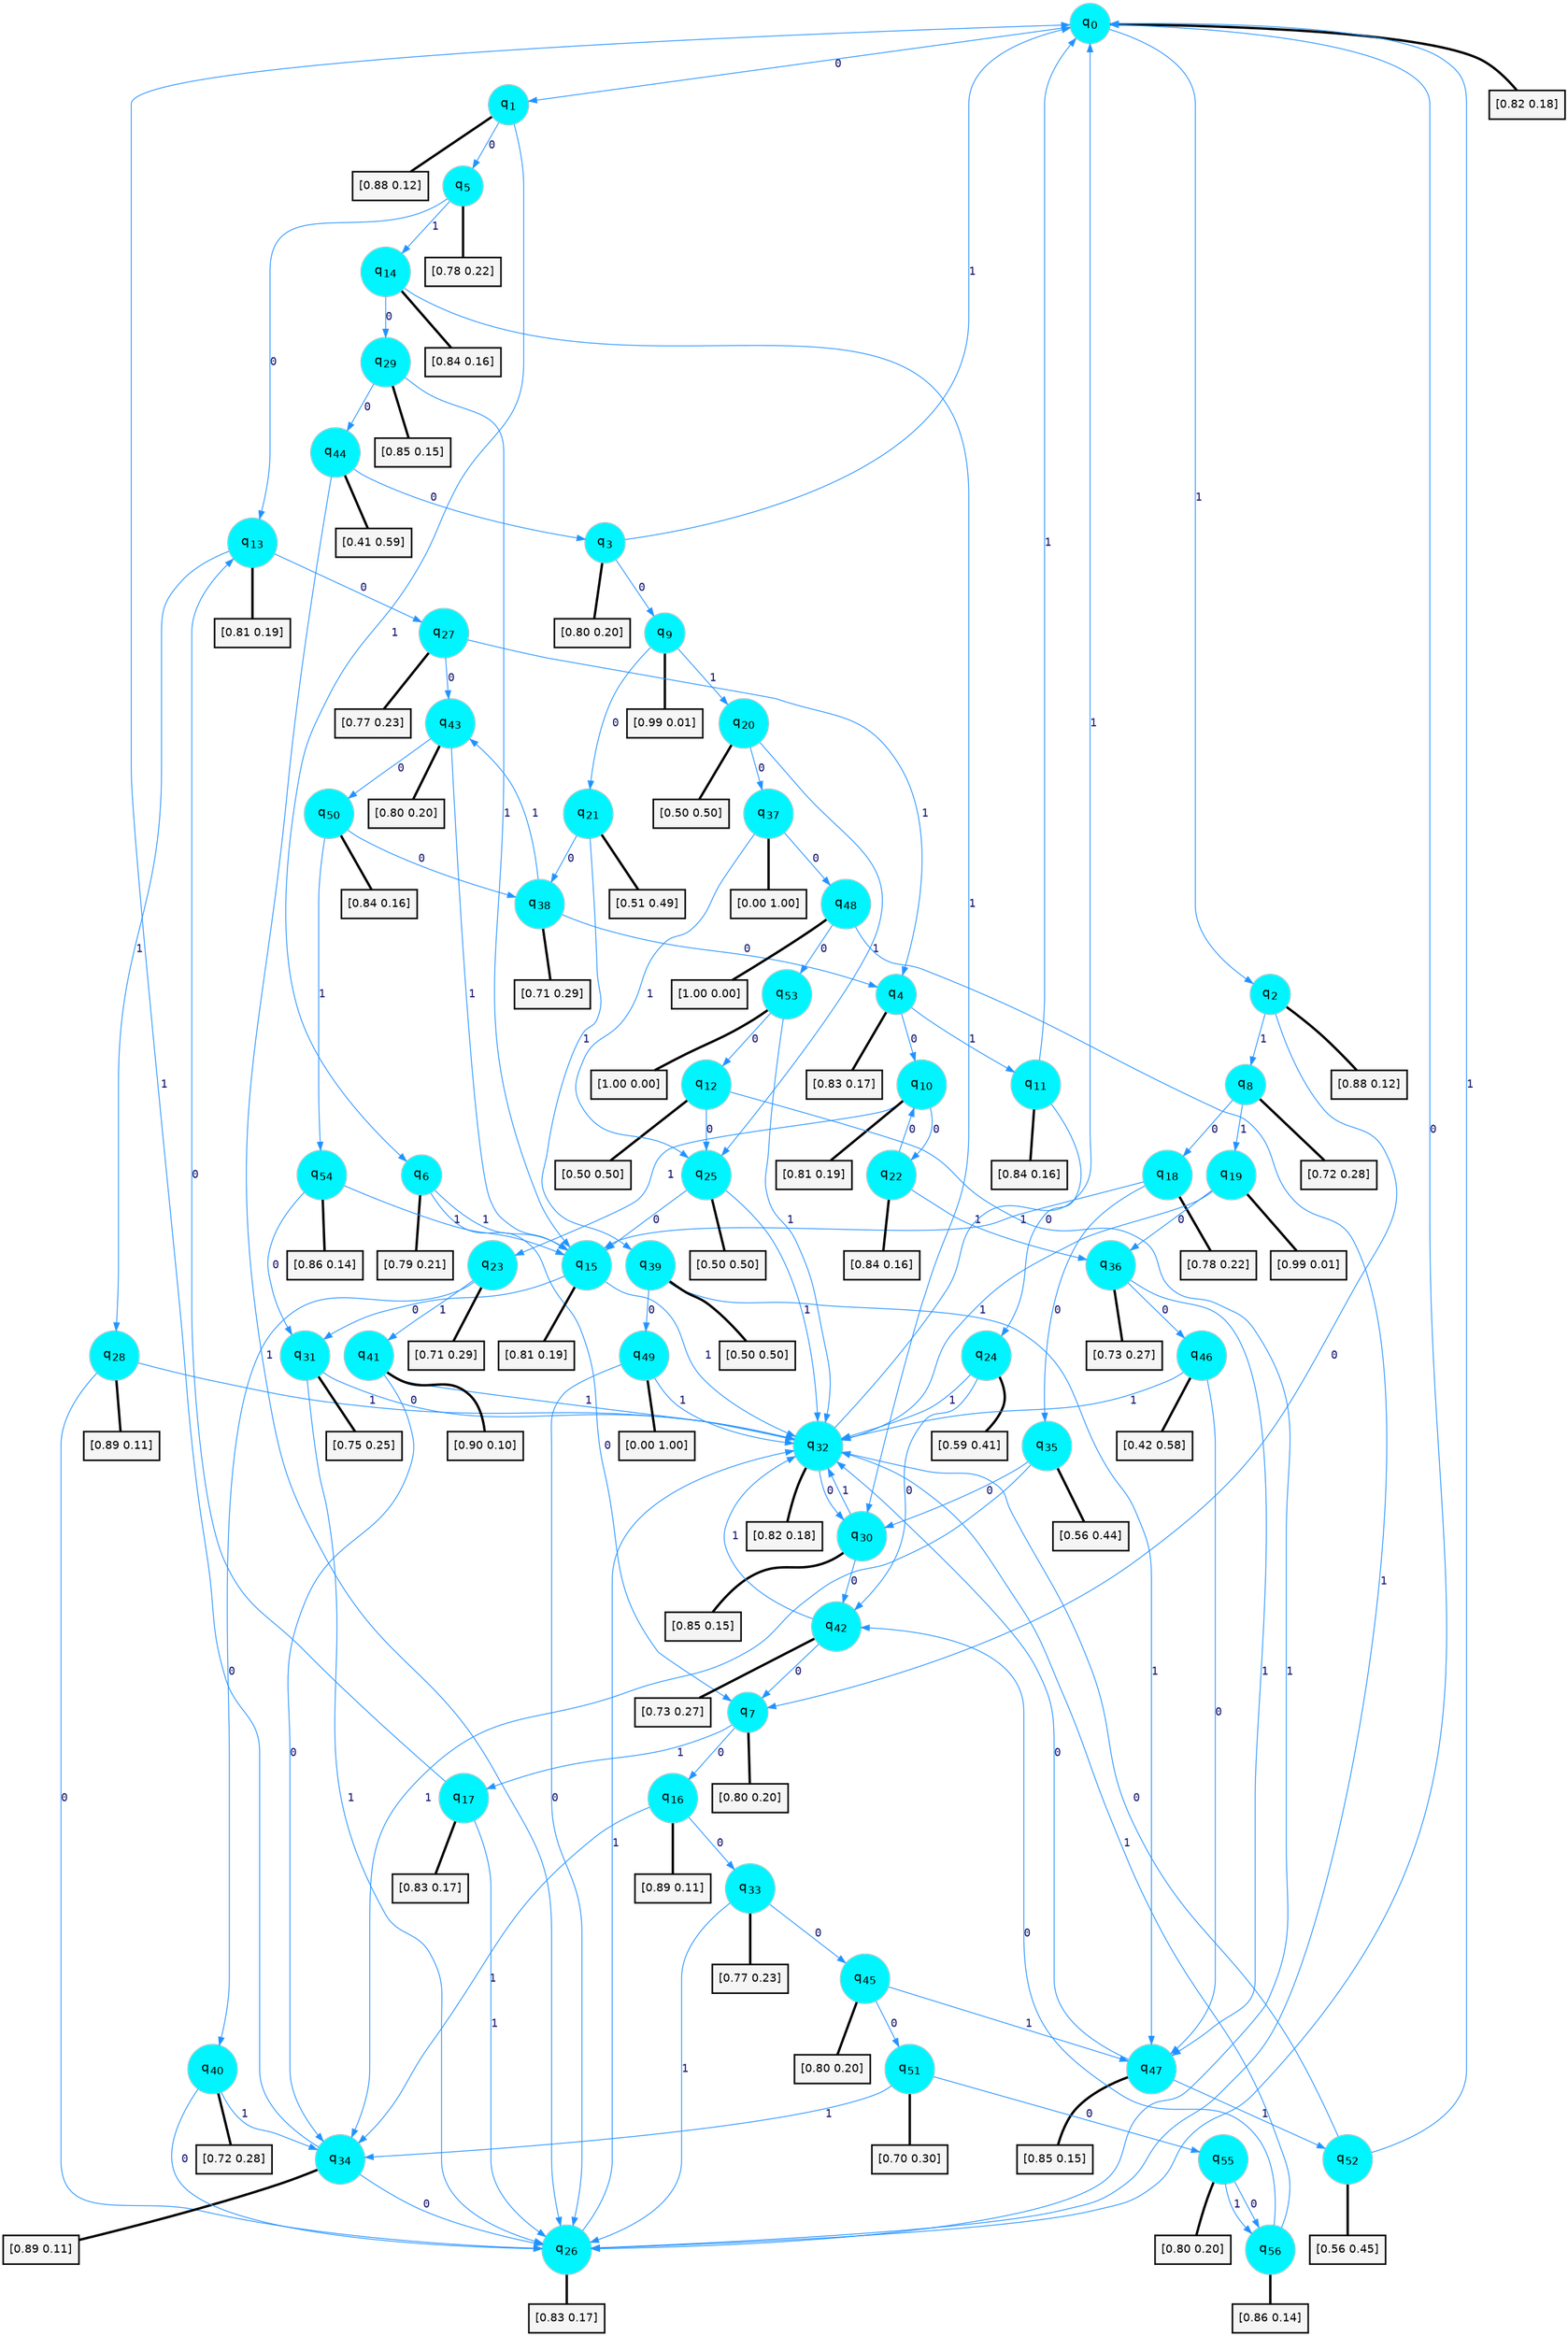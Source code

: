 digraph G {
graph [
bgcolor=transparent, dpi=300, rankdir=TD, size="40,25"];
node [
color=gray, fillcolor=turquoise1, fontcolor=black, fontname=Helvetica, fontsize=16, fontweight=bold, shape=circle, style=filled];
edge [
arrowsize=1, color=dodgerblue1, fontcolor=midnightblue, fontname=courier, fontweight=bold, penwidth=1, style=solid, weight=20];
0[label=<q<SUB>0</SUB>>];
1[label=<q<SUB>1</SUB>>];
2[label=<q<SUB>2</SUB>>];
3[label=<q<SUB>3</SUB>>];
4[label=<q<SUB>4</SUB>>];
5[label=<q<SUB>5</SUB>>];
6[label=<q<SUB>6</SUB>>];
7[label=<q<SUB>7</SUB>>];
8[label=<q<SUB>8</SUB>>];
9[label=<q<SUB>9</SUB>>];
10[label=<q<SUB>10</SUB>>];
11[label=<q<SUB>11</SUB>>];
12[label=<q<SUB>12</SUB>>];
13[label=<q<SUB>13</SUB>>];
14[label=<q<SUB>14</SUB>>];
15[label=<q<SUB>15</SUB>>];
16[label=<q<SUB>16</SUB>>];
17[label=<q<SUB>17</SUB>>];
18[label=<q<SUB>18</SUB>>];
19[label=<q<SUB>19</SUB>>];
20[label=<q<SUB>20</SUB>>];
21[label=<q<SUB>21</SUB>>];
22[label=<q<SUB>22</SUB>>];
23[label=<q<SUB>23</SUB>>];
24[label=<q<SUB>24</SUB>>];
25[label=<q<SUB>25</SUB>>];
26[label=<q<SUB>26</SUB>>];
27[label=<q<SUB>27</SUB>>];
28[label=<q<SUB>28</SUB>>];
29[label=<q<SUB>29</SUB>>];
30[label=<q<SUB>30</SUB>>];
31[label=<q<SUB>31</SUB>>];
32[label=<q<SUB>32</SUB>>];
33[label=<q<SUB>33</SUB>>];
34[label=<q<SUB>34</SUB>>];
35[label=<q<SUB>35</SUB>>];
36[label=<q<SUB>36</SUB>>];
37[label=<q<SUB>37</SUB>>];
38[label=<q<SUB>38</SUB>>];
39[label=<q<SUB>39</SUB>>];
40[label=<q<SUB>40</SUB>>];
41[label=<q<SUB>41</SUB>>];
42[label=<q<SUB>42</SUB>>];
43[label=<q<SUB>43</SUB>>];
44[label=<q<SUB>44</SUB>>];
45[label=<q<SUB>45</SUB>>];
46[label=<q<SUB>46</SUB>>];
47[label=<q<SUB>47</SUB>>];
48[label=<q<SUB>48</SUB>>];
49[label=<q<SUB>49</SUB>>];
50[label=<q<SUB>50</SUB>>];
51[label=<q<SUB>51</SUB>>];
52[label=<q<SUB>52</SUB>>];
53[label=<q<SUB>53</SUB>>];
54[label=<q<SUB>54</SUB>>];
55[label=<q<SUB>55</SUB>>];
56[label=<q<SUB>56</SUB>>];
57[label="[0.82 0.18]", shape=box,fontcolor=black, fontname=Helvetica, fontsize=14, penwidth=2, fillcolor=whitesmoke,color=black];
58[label="[0.88 0.12]", shape=box,fontcolor=black, fontname=Helvetica, fontsize=14, penwidth=2, fillcolor=whitesmoke,color=black];
59[label="[0.88 0.12]", shape=box,fontcolor=black, fontname=Helvetica, fontsize=14, penwidth=2, fillcolor=whitesmoke,color=black];
60[label="[0.80 0.20]", shape=box,fontcolor=black, fontname=Helvetica, fontsize=14, penwidth=2, fillcolor=whitesmoke,color=black];
61[label="[0.83 0.17]", shape=box,fontcolor=black, fontname=Helvetica, fontsize=14, penwidth=2, fillcolor=whitesmoke,color=black];
62[label="[0.78 0.22]", shape=box,fontcolor=black, fontname=Helvetica, fontsize=14, penwidth=2, fillcolor=whitesmoke,color=black];
63[label="[0.79 0.21]", shape=box,fontcolor=black, fontname=Helvetica, fontsize=14, penwidth=2, fillcolor=whitesmoke,color=black];
64[label="[0.80 0.20]", shape=box,fontcolor=black, fontname=Helvetica, fontsize=14, penwidth=2, fillcolor=whitesmoke,color=black];
65[label="[0.72 0.28]", shape=box,fontcolor=black, fontname=Helvetica, fontsize=14, penwidth=2, fillcolor=whitesmoke,color=black];
66[label="[0.99 0.01]", shape=box,fontcolor=black, fontname=Helvetica, fontsize=14, penwidth=2, fillcolor=whitesmoke,color=black];
67[label="[0.81 0.19]", shape=box,fontcolor=black, fontname=Helvetica, fontsize=14, penwidth=2, fillcolor=whitesmoke,color=black];
68[label="[0.84 0.16]", shape=box,fontcolor=black, fontname=Helvetica, fontsize=14, penwidth=2, fillcolor=whitesmoke,color=black];
69[label="[0.50 0.50]", shape=box,fontcolor=black, fontname=Helvetica, fontsize=14, penwidth=2, fillcolor=whitesmoke,color=black];
70[label="[0.81 0.19]", shape=box,fontcolor=black, fontname=Helvetica, fontsize=14, penwidth=2, fillcolor=whitesmoke,color=black];
71[label="[0.84 0.16]", shape=box,fontcolor=black, fontname=Helvetica, fontsize=14, penwidth=2, fillcolor=whitesmoke,color=black];
72[label="[0.81 0.19]", shape=box,fontcolor=black, fontname=Helvetica, fontsize=14, penwidth=2, fillcolor=whitesmoke,color=black];
73[label="[0.89 0.11]", shape=box,fontcolor=black, fontname=Helvetica, fontsize=14, penwidth=2, fillcolor=whitesmoke,color=black];
74[label="[0.83 0.17]", shape=box,fontcolor=black, fontname=Helvetica, fontsize=14, penwidth=2, fillcolor=whitesmoke,color=black];
75[label="[0.78 0.22]", shape=box,fontcolor=black, fontname=Helvetica, fontsize=14, penwidth=2, fillcolor=whitesmoke,color=black];
76[label="[0.99 0.01]", shape=box,fontcolor=black, fontname=Helvetica, fontsize=14, penwidth=2, fillcolor=whitesmoke,color=black];
77[label="[0.50 0.50]", shape=box,fontcolor=black, fontname=Helvetica, fontsize=14, penwidth=2, fillcolor=whitesmoke,color=black];
78[label="[0.51 0.49]", shape=box,fontcolor=black, fontname=Helvetica, fontsize=14, penwidth=2, fillcolor=whitesmoke,color=black];
79[label="[0.84 0.16]", shape=box,fontcolor=black, fontname=Helvetica, fontsize=14, penwidth=2, fillcolor=whitesmoke,color=black];
80[label="[0.71 0.29]", shape=box,fontcolor=black, fontname=Helvetica, fontsize=14, penwidth=2, fillcolor=whitesmoke,color=black];
81[label="[0.59 0.41]", shape=box,fontcolor=black, fontname=Helvetica, fontsize=14, penwidth=2, fillcolor=whitesmoke,color=black];
82[label="[0.50 0.50]", shape=box,fontcolor=black, fontname=Helvetica, fontsize=14, penwidth=2, fillcolor=whitesmoke,color=black];
83[label="[0.83 0.17]", shape=box,fontcolor=black, fontname=Helvetica, fontsize=14, penwidth=2, fillcolor=whitesmoke,color=black];
84[label="[0.77 0.23]", shape=box,fontcolor=black, fontname=Helvetica, fontsize=14, penwidth=2, fillcolor=whitesmoke,color=black];
85[label="[0.89 0.11]", shape=box,fontcolor=black, fontname=Helvetica, fontsize=14, penwidth=2, fillcolor=whitesmoke,color=black];
86[label="[0.85 0.15]", shape=box,fontcolor=black, fontname=Helvetica, fontsize=14, penwidth=2, fillcolor=whitesmoke,color=black];
87[label="[0.85 0.15]", shape=box,fontcolor=black, fontname=Helvetica, fontsize=14, penwidth=2, fillcolor=whitesmoke,color=black];
88[label="[0.75 0.25]", shape=box,fontcolor=black, fontname=Helvetica, fontsize=14, penwidth=2, fillcolor=whitesmoke,color=black];
89[label="[0.82 0.18]", shape=box,fontcolor=black, fontname=Helvetica, fontsize=14, penwidth=2, fillcolor=whitesmoke,color=black];
90[label="[0.77 0.23]", shape=box,fontcolor=black, fontname=Helvetica, fontsize=14, penwidth=2, fillcolor=whitesmoke,color=black];
91[label="[0.89 0.11]", shape=box,fontcolor=black, fontname=Helvetica, fontsize=14, penwidth=2, fillcolor=whitesmoke,color=black];
92[label="[0.56 0.44]", shape=box,fontcolor=black, fontname=Helvetica, fontsize=14, penwidth=2, fillcolor=whitesmoke,color=black];
93[label="[0.73 0.27]", shape=box,fontcolor=black, fontname=Helvetica, fontsize=14, penwidth=2, fillcolor=whitesmoke,color=black];
94[label="[0.00 1.00]", shape=box,fontcolor=black, fontname=Helvetica, fontsize=14, penwidth=2, fillcolor=whitesmoke,color=black];
95[label="[0.71 0.29]", shape=box,fontcolor=black, fontname=Helvetica, fontsize=14, penwidth=2, fillcolor=whitesmoke,color=black];
96[label="[0.50 0.50]", shape=box,fontcolor=black, fontname=Helvetica, fontsize=14, penwidth=2, fillcolor=whitesmoke,color=black];
97[label="[0.72 0.28]", shape=box,fontcolor=black, fontname=Helvetica, fontsize=14, penwidth=2, fillcolor=whitesmoke,color=black];
98[label="[0.90 0.10]", shape=box,fontcolor=black, fontname=Helvetica, fontsize=14, penwidth=2, fillcolor=whitesmoke,color=black];
99[label="[0.73 0.27]", shape=box,fontcolor=black, fontname=Helvetica, fontsize=14, penwidth=2, fillcolor=whitesmoke,color=black];
100[label="[0.80 0.20]", shape=box,fontcolor=black, fontname=Helvetica, fontsize=14, penwidth=2, fillcolor=whitesmoke,color=black];
101[label="[0.41 0.59]", shape=box,fontcolor=black, fontname=Helvetica, fontsize=14, penwidth=2, fillcolor=whitesmoke,color=black];
102[label="[0.80 0.20]", shape=box,fontcolor=black, fontname=Helvetica, fontsize=14, penwidth=2, fillcolor=whitesmoke,color=black];
103[label="[0.42 0.58]", shape=box,fontcolor=black, fontname=Helvetica, fontsize=14, penwidth=2, fillcolor=whitesmoke,color=black];
104[label="[0.85 0.15]", shape=box,fontcolor=black, fontname=Helvetica, fontsize=14, penwidth=2, fillcolor=whitesmoke,color=black];
105[label="[1.00 0.00]", shape=box,fontcolor=black, fontname=Helvetica, fontsize=14, penwidth=2, fillcolor=whitesmoke,color=black];
106[label="[0.00 1.00]", shape=box,fontcolor=black, fontname=Helvetica, fontsize=14, penwidth=2, fillcolor=whitesmoke,color=black];
107[label="[0.84 0.16]", shape=box,fontcolor=black, fontname=Helvetica, fontsize=14, penwidth=2, fillcolor=whitesmoke,color=black];
108[label="[0.70 0.30]", shape=box,fontcolor=black, fontname=Helvetica, fontsize=14, penwidth=2, fillcolor=whitesmoke,color=black];
109[label="[0.56 0.45]", shape=box,fontcolor=black, fontname=Helvetica, fontsize=14, penwidth=2, fillcolor=whitesmoke,color=black];
110[label="[1.00 0.00]", shape=box,fontcolor=black, fontname=Helvetica, fontsize=14, penwidth=2, fillcolor=whitesmoke,color=black];
111[label="[0.86 0.14]", shape=box,fontcolor=black, fontname=Helvetica, fontsize=14, penwidth=2, fillcolor=whitesmoke,color=black];
112[label="[0.80 0.20]", shape=box,fontcolor=black, fontname=Helvetica, fontsize=14, penwidth=2, fillcolor=whitesmoke,color=black];
113[label="[0.86 0.14]", shape=box,fontcolor=black, fontname=Helvetica, fontsize=14, penwidth=2, fillcolor=whitesmoke,color=black];
0->1 [label=0];
0->2 [label=1];
0->57 [arrowhead=none, penwidth=3,color=black];
1->5 [label=0];
1->6 [label=1];
1->58 [arrowhead=none, penwidth=3,color=black];
2->7 [label=0];
2->8 [label=1];
2->59 [arrowhead=none, penwidth=3,color=black];
3->9 [label=0];
3->0 [label=1];
3->60 [arrowhead=none, penwidth=3,color=black];
4->10 [label=0];
4->11 [label=1];
4->61 [arrowhead=none, penwidth=3,color=black];
5->13 [label=0];
5->14 [label=1];
5->62 [arrowhead=none, penwidth=3,color=black];
6->7 [label=0];
6->15 [label=1];
6->63 [arrowhead=none, penwidth=3,color=black];
7->16 [label=0];
7->17 [label=1];
7->64 [arrowhead=none, penwidth=3,color=black];
8->18 [label=0];
8->19 [label=1];
8->65 [arrowhead=none, penwidth=3,color=black];
9->21 [label=0];
9->20 [label=1];
9->66 [arrowhead=none, penwidth=3,color=black];
10->22 [label=0];
10->23 [label=1];
10->67 [arrowhead=none, penwidth=3,color=black];
11->24 [label=0];
11->0 [label=1];
11->68 [arrowhead=none, penwidth=3,color=black];
12->25 [label=0];
12->26 [label=1];
12->69 [arrowhead=none, penwidth=3,color=black];
13->27 [label=0];
13->28 [label=1];
13->70 [arrowhead=none, penwidth=3,color=black];
14->29 [label=0];
14->30 [label=1];
14->71 [arrowhead=none, penwidth=3,color=black];
15->31 [label=0];
15->32 [label=1];
15->72 [arrowhead=none, penwidth=3,color=black];
16->33 [label=0];
16->34 [label=1];
16->73 [arrowhead=none, penwidth=3,color=black];
17->13 [label=0];
17->26 [label=1];
17->74 [arrowhead=none, penwidth=3,color=black];
18->35 [label=0];
18->15 [label=1];
18->75 [arrowhead=none, penwidth=3,color=black];
19->36 [label=0];
19->32 [label=1];
19->76 [arrowhead=none, penwidth=3,color=black];
20->37 [label=0];
20->25 [label=1];
20->77 [arrowhead=none, penwidth=3,color=black];
21->38 [label=0];
21->39 [label=1];
21->78 [arrowhead=none, penwidth=3,color=black];
22->10 [label=0];
22->36 [label=1];
22->79 [arrowhead=none, penwidth=3,color=black];
23->40 [label=0];
23->41 [label=1];
23->80 [arrowhead=none, penwidth=3,color=black];
24->42 [label=0];
24->32 [label=1];
24->81 [arrowhead=none, penwidth=3,color=black];
25->15 [label=0];
25->32 [label=1];
25->82 [arrowhead=none, penwidth=3,color=black];
26->0 [label=0];
26->32 [label=1];
26->83 [arrowhead=none, penwidth=3,color=black];
27->43 [label=0];
27->4 [label=1];
27->84 [arrowhead=none, penwidth=3,color=black];
28->26 [label=0];
28->32 [label=1];
28->85 [arrowhead=none, penwidth=3,color=black];
29->44 [label=0];
29->15 [label=1];
29->86 [arrowhead=none, penwidth=3,color=black];
30->42 [label=0];
30->32 [label=1];
30->87 [arrowhead=none, penwidth=3,color=black];
31->32 [label=0];
31->26 [label=1];
31->88 [arrowhead=none, penwidth=3,color=black];
32->30 [label=0];
32->0 [label=1];
32->89 [arrowhead=none, penwidth=3,color=black];
33->45 [label=0];
33->26 [label=1];
33->90 [arrowhead=none, penwidth=3,color=black];
34->26 [label=0];
34->0 [label=1];
34->91 [arrowhead=none, penwidth=3,color=black];
35->30 [label=0];
35->34 [label=1];
35->92 [arrowhead=none, penwidth=3,color=black];
36->46 [label=0];
36->47 [label=1];
36->93 [arrowhead=none, penwidth=3,color=black];
37->48 [label=0];
37->25 [label=1];
37->94 [arrowhead=none, penwidth=3,color=black];
38->4 [label=0];
38->43 [label=1];
38->95 [arrowhead=none, penwidth=3,color=black];
39->49 [label=0];
39->47 [label=1];
39->96 [arrowhead=none, penwidth=3,color=black];
40->26 [label=0];
40->34 [label=1];
40->97 [arrowhead=none, penwidth=3,color=black];
41->34 [label=0];
41->32 [label=1];
41->98 [arrowhead=none, penwidth=3,color=black];
42->7 [label=0];
42->32 [label=1];
42->99 [arrowhead=none, penwidth=3,color=black];
43->50 [label=0];
43->15 [label=1];
43->100 [arrowhead=none, penwidth=3,color=black];
44->3 [label=0];
44->26 [label=1];
44->101 [arrowhead=none, penwidth=3,color=black];
45->51 [label=0];
45->47 [label=1];
45->102 [arrowhead=none, penwidth=3,color=black];
46->47 [label=0];
46->32 [label=1];
46->103 [arrowhead=none, penwidth=3,color=black];
47->32 [label=0];
47->52 [label=1];
47->104 [arrowhead=none, penwidth=3,color=black];
48->53 [label=0];
48->26 [label=1];
48->105 [arrowhead=none, penwidth=3,color=black];
49->26 [label=0];
49->32 [label=1];
49->106 [arrowhead=none, penwidth=3,color=black];
50->38 [label=0];
50->54 [label=1];
50->107 [arrowhead=none, penwidth=3,color=black];
51->55 [label=0];
51->34 [label=1];
51->108 [arrowhead=none, penwidth=3,color=black];
52->32 [label=0];
52->0 [label=1];
52->109 [arrowhead=none, penwidth=3,color=black];
53->12 [label=0];
53->32 [label=1];
53->110 [arrowhead=none, penwidth=3,color=black];
54->31 [label=0];
54->15 [label=1];
54->111 [arrowhead=none, penwidth=3,color=black];
55->56 [label=0];
55->56 [label=1];
55->112 [arrowhead=none, penwidth=3,color=black];
56->42 [label=0];
56->32 [label=1];
56->113 [arrowhead=none, penwidth=3,color=black];
}
